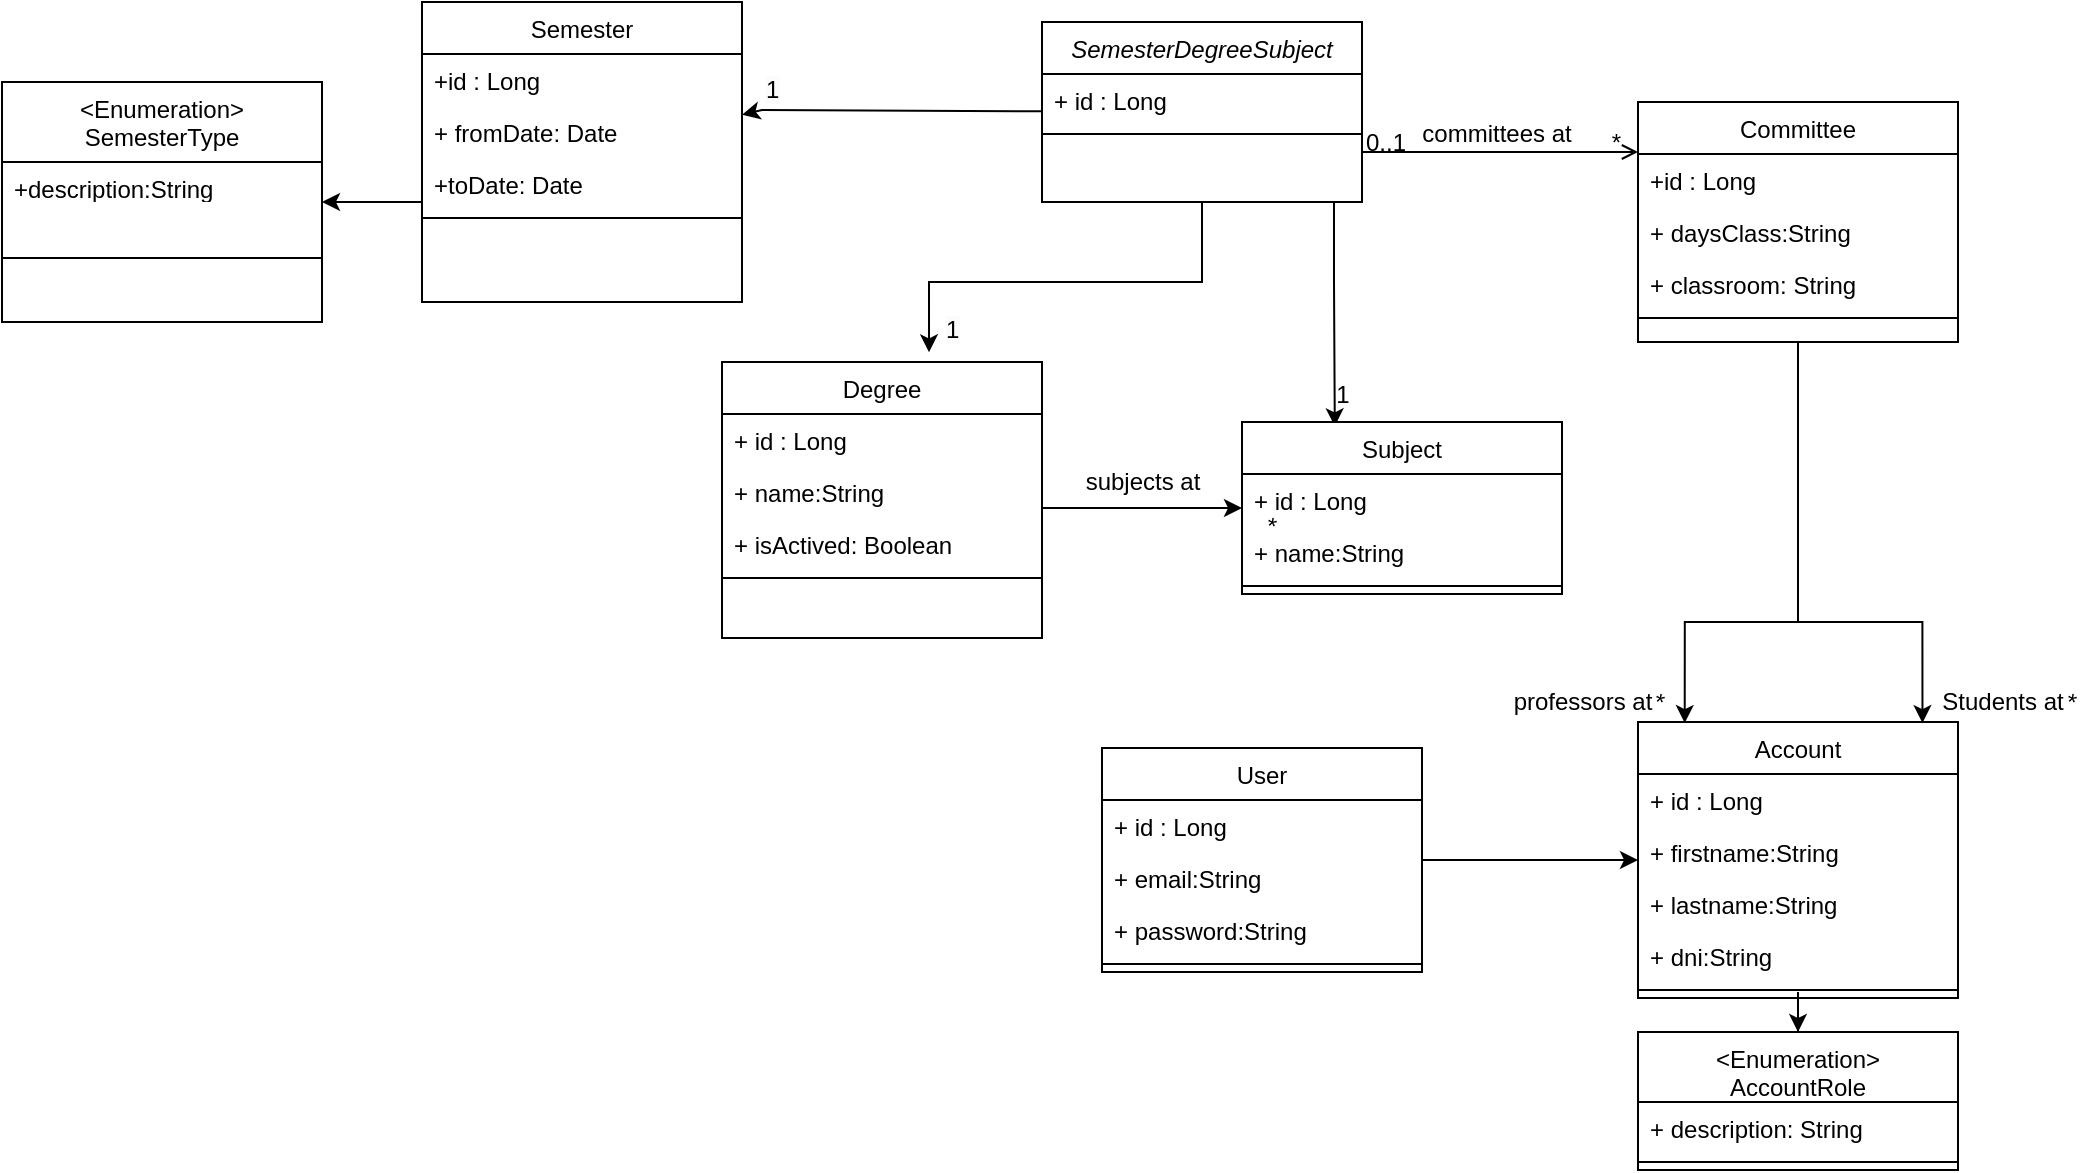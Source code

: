 <mxfile version="21.2.1" type="github">
  <diagram id="C5RBs43oDa-KdzZeNtuy" name="Page-1">
    <mxGraphModel dx="1877" dy="483" grid="1" gridSize="10" guides="1" tooltips="1" connect="1" arrows="1" fold="1" page="1" pageScale="1" pageWidth="827" pageHeight="1169" math="0" shadow="0">
      <root>
        <mxCell id="WIyWlLk6GJQsqaUBKTNV-0" />
        <mxCell id="WIyWlLk6GJQsqaUBKTNV-1" parent="WIyWlLk6GJQsqaUBKTNV-0" />
        <mxCell id="s0QNacJUqPZMaCnWoqt6-19" value="" style="edgeStyle=orthogonalEdgeStyle;rounded=0;orthogonalLoop=1;jettySize=auto;html=1;entryX=0.29;entryY=0.025;entryDx=0;entryDy=0;entryPerimeter=0;" parent="WIyWlLk6GJQsqaUBKTNV-1" source="zkfFHV4jXpPFQw0GAbJ--0" target="s0QNacJUqPZMaCnWoqt6-15" edge="1">
          <mxGeometry relative="1" as="geometry">
            <Array as="points">
              <mxPoint x="356" y="210" />
              <mxPoint x="356" y="210" />
            </Array>
          </mxGeometry>
        </mxCell>
        <mxCell id="s0QNacJUqPZMaCnWoqt6-20" style="edgeStyle=orthogonalEdgeStyle;rounded=0;orthogonalLoop=1;jettySize=auto;html=1;exitX=0.5;exitY=1;exitDx=0;exitDy=0;entryX=0.647;entryY=-0.035;entryDx=0;entryDy=0;entryPerimeter=0;" parent="WIyWlLk6GJQsqaUBKTNV-1" source="zkfFHV4jXpPFQw0GAbJ--0" target="zkfFHV4jXpPFQw0GAbJ--13" edge="1">
          <mxGeometry relative="1" as="geometry" />
        </mxCell>
        <mxCell id="zkfFHV4jXpPFQw0GAbJ--0" value="SemesterDegreeSubject" style="swimlane;fontStyle=2;align=center;verticalAlign=top;childLayout=stackLayout;horizontal=1;startSize=26;horizontalStack=0;resizeParent=1;resizeLast=0;collapsible=1;marginBottom=0;rounded=0;shadow=0;strokeWidth=1;" parent="WIyWlLk6GJQsqaUBKTNV-1" vertex="1">
          <mxGeometry x="210" y="80" width="160" height="90" as="geometry">
            <mxRectangle x="230" y="140" width="160" height="26" as="alternateBounds" />
          </mxGeometry>
        </mxCell>
        <mxCell id="zkfFHV4jXpPFQw0GAbJ--1" value="+ id : Long" style="text;align=left;verticalAlign=top;spacingLeft=4;spacingRight=4;overflow=hidden;rotatable=0;points=[[0,0.5],[1,0.5]];portConstraint=eastwest;" parent="zkfFHV4jXpPFQw0GAbJ--0" vertex="1">
          <mxGeometry y="26" width="160" height="26" as="geometry" />
        </mxCell>
        <mxCell id="zkfFHV4jXpPFQw0GAbJ--4" value="" style="line;html=1;strokeWidth=1;align=left;verticalAlign=middle;spacingTop=-1;spacingLeft=3;spacingRight=3;rotatable=0;labelPosition=right;points=[];portConstraint=eastwest;" parent="zkfFHV4jXpPFQw0GAbJ--0" vertex="1">
          <mxGeometry y="52" width="160" height="8" as="geometry" />
        </mxCell>
        <mxCell id="zkfFHV4jXpPFQw0GAbJ--6" value="Semester" style="swimlane;fontStyle=0;align=center;verticalAlign=top;childLayout=stackLayout;horizontal=1;startSize=26;horizontalStack=0;resizeParent=1;resizeLast=0;collapsible=1;marginBottom=0;rounded=0;shadow=0;strokeWidth=1;" parent="WIyWlLk6GJQsqaUBKTNV-1" vertex="1">
          <mxGeometry x="-100" y="70" width="160" height="150" as="geometry">
            <mxRectangle x="130" y="380" width="160" height="26" as="alternateBounds" />
          </mxGeometry>
        </mxCell>
        <mxCell id="zkfFHV4jXpPFQw0GAbJ--7" value="+id : Long" style="text;align=left;verticalAlign=top;spacingLeft=4;spacingRight=4;overflow=hidden;rotatable=0;points=[[0,0.5],[1,0.5]];portConstraint=eastwest;" parent="zkfFHV4jXpPFQw0GAbJ--6" vertex="1">
          <mxGeometry y="26" width="160" height="26" as="geometry" />
        </mxCell>
        <mxCell id="zkfFHV4jXpPFQw0GAbJ--8" value="+ fromDate: Date" style="text;align=left;verticalAlign=top;spacingLeft=4;spacingRight=4;overflow=hidden;rotatable=0;points=[[0,0.5],[1,0.5]];portConstraint=eastwest;rounded=0;shadow=0;html=0;" parent="zkfFHV4jXpPFQw0GAbJ--6" vertex="1">
          <mxGeometry y="52" width="160" height="26" as="geometry" />
        </mxCell>
        <mxCell id="s0QNacJUqPZMaCnWoqt6-21" value="+toDate: Date" style="text;align=left;verticalAlign=top;spacingLeft=4;spacingRight=4;overflow=hidden;rotatable=0;points=[[0,0.5],[1,0.5]];portConstraint=eastwest;rounded=0;shadow=0;html=0;" parent="zkfFHV4jXpPFQw0GAbJ--6" vertex="1">
          <mxGeometry y="78" width="160" height="26" as="geometry" />
        </mxCell>
        <mxCell id="zkfFHV4jXpPFQw0GAbJ--9" value="" style="line;html=1;strokeWidth=1;align=left;verticalAlign=middle;spacingTop=-1;spacingLeft=3;spacingRight=3;rotatable=0;labelPosition=right;points=[];portConstraint=eastwest;" parent="zkfFHV4jXpPFQw0GAbJ--6" vertex="1">
          <mxGeometry y="104" width="160" height="8" as="geometry" />
        </mxCell>
        <mxCell id="zkfFHV4jXpPFQw0GAbJ--13" value="Degree" style="swimlane;fontStyle=0;align=center;verticalAlign=top;childLayout=stackLayout;horizontal=1;startSize=26;horizontalStack=0;resizeParent=1;resizeLast=0;collapsible=1;marginBottom=0;rounded=0;shadow=0;strokeWidth=1;" parent="WIyWlLk6GJQsqaUBKTNV-1" vertex="1">
          <mxGeometry x="50" y="250" width="160" height="138" as="geometry">
            <mxRectangle x="340" y="380" width="170" height="26" as="alternateBounds" />
          </mxGeometry>
        </mxCell>
        <mxCell id="zkfFHV4jXpPFQw0GAbJ--14" value="+ id : Long" style="text;align=left;verticalAlign=top;spacingLeft=4;spacingRight=4;overflow=hidden;rotatable=0;points=[[0,0.5],[1,0.5]];portConstraint=eastwest;" parent="zkfFHV4jXpPFQw0GAbJ--13" vertex="1">
          <mxGeometry y="26" width="160" height="26" as="geometry" />
        </mxCell>
        <mxCell id="s0QNacJUqPZMaCnWoqt6-23" value="+ name:String" style="text;align=left;verticalAlign=top;spacingLeft=4;spacingRight=4;overflow=hidden;rotatable=0;points=[[0,0.5],[1,0.5]];portConstraint=eastwest;" parent="zkfFHV4jXpPFQw0GAbJ--13" vertex="1">
          <mxGeometry y="52" width="160" height="26" as="geometry" />
        </mxCell>
        <mxCell id="s0QNacJUqPZMaCnWoqt6-22" value="+ isActived: Boolean" style="text;align=left;verticalAlign=top;spacingLeft=4;spacingRight=4;overflow=hidden;rotatable=0;points=[[0,0.5],[1,0.5]];portConstraint=eastwest;" parent="zkfFHV4jXpPFQw0GAbJ--13" vertex="1">
          <mxGeometry y="78" width="160" height="26" as="geometry" />
        </mxCell>
        <mxCell id="zkfFHV4jXpPFQw0GAbJ--15" value="" style="line;html=1;strokeWidth=1;align=left;verticalAlign=middle;spacingTop=-1;spacingLeft=3;spacingRight=3;rotatable=0;labelPosition=right;points=[];portConstraint=eastwest;" parent="zkfFHV4jXpPFQw0GAbJ--13" vertex="1">
          <mxGeometry y="104" width="160" height="8" as="geometry" />
        </mxCell>
        <mxCell id="s0QNacJUqPZMaCnWoqt6-47" style="edgeStyle=orthogonalEdgeStyle;rounded=0;orthogonalLoop=1;jettySize=auto;html=1;entryX=0.146;entryY=0.004;entryDx=0;entryDy=0;entryPerimeter=0;" parent="WIyWlLk6GJQsqaUBKTNV-1" source="zkfFHV4jXpPFQw0GAbJ--17" target="s0QNacJUqPZMaCnWoqt6-35" edge="1">
          <mxGeometry relative="1" as="geometry">
            <mxPoint x="530" y="424" as="targetPoint" />
            <Array as="points">
              <mxPoint x="588" y="380" />
              <mxPoint x="531" y="380" />
            </Array>
          </mxGeometry>
        </mxCell>
        <mxCell id="s0QNacJUqPZMaCnWoqt6-48" style="edgeStyle=orthogonalEdgeStyle;rounded=0;orthogonalLoop=1;jettySize=auto;html=1;entryX=0.889;entryY=0.004;entryDx=0;entryDy=0;entryPerimeter=0;" parent="WIyWlLk6GJQsqaUBKTNV-1" source="zkfFHV4jXpPFQw0GAbJ--17" target="s0QNacJUqPZMaCnWoqt6-35" edge="1">
          <mxGeometry relative="1" as="geometry">
            <Array as="points">
              <mxPoint x="588" y="380" />
              <mxPoint x="650" y="380" />
            </Array>
          </mxGeometry>
        </mxCell>
        <mxCell id="zkfFHV4jXpPFQw0GAbJ--17" value="Committee" style="swimlane;fontStyle=0;align=center;verticalAlign=top;childLayout=stackLayout;horizontal=1;startSize=26;horizontalStack=0;resizeParent=1;resizeLast=0;collapsible=1;marginBottom=0;rounded=0;shadow=0;strokeWidth=1;" parent="WIyWlLk6GJQsqaUBKTNV-1" vertex="1">
          <mxGeometry x="508" y="120" width="160" height="120" as="geometry">
            <mxRectangle x="550" y="140" width="160" height="26" as="alternateBounds" />
          </mxGeometry>
        </mxCell>
        <mxCell id="zkfFHV4jXpPFQw0GAbJ--18" value="+id : Long" style="text;align=left;verticalAlign=top;spacingLeft=4;spacingRight=4;overflow=hidden;rotatable=0;points=[[0,0.5],[1,0.5]];portConstraint=eastwest;" parent="zkfFHV4jXpPFQw0GAbJ--17" vertex="1">
          <mxGeometry y="26" width="160" height="26" as="geometry" />
        </mxCell>
        <mxCell id="zkfFHV4jXpPFQw0GAbJ--19" value="+ daysClass:String&#xa;&#xa;&#xa;&#xa;&#xa;&#xa;" style="text;align=left;verticalAlign=top;spacingLeft=4;spacingRight=4;overflow=hidden;rotatable=0;points=[[0,0.5],[1,0.5]];portConstraint=eastwest;rounded=0;shadow=0;html=0;" parent="zkfFHV4jXpPFQw0GAbJ--17" vertex="1">
          <mxGeometry y="52" width="160" height="26" as="geometry" />
        </mxCell>
        <mxCell id="zkfFHV4jXpPFQw0GAbJ--20" value="+ classroom: String&#xa;&#xa;&#xa;&#xa;&#xa;&#xa;" style="text;align=left;verticalAlign=top;spacingLeft=4;spacingRight=4;overflow=hidden;rotatable=0;points=[[0,0.5],[1,0.5]];portConstraint=eastwest;rounded=0;shadow=0;html=0;" parent="zkfFHV4jXpPFQw0GAbJ--17" vertex="1">
          <mxGeometry y="78" width="160" height="26" as="geometry" />
        </mxCell>
        <mxCell id="zkfFHV4jXpPFQw0GAbJ--23" value="" style="line;html=1;strokeWidth=1;align=left;verticalAlign=middle;spacingTop=-1;spacingLeft=3;spacingRight=3;rotatable=0;labelPosition=right;points=[];portConstraint=eastwest;" parent="zkfFHV4jXpPFQw0GAbJ--17" vertex="1">
          <mxGeometry y="104" width="160" height="8" as="geometry" />
        </mxCell>
        <mxCell id="zkfFHV4jXpPFQw0GAbJ--26" value="" style="endArrow=open;shadow=0;strokeWidth=1;rounded=0;endFill=1;edgeStyle=elbowEdgeStyle;elbow=vertical;" parent="WIyWlLk6GJQsqaUBKTNV-1" source="zkfFHV4jXpPFQw0GAbJ--0" target="zkfFHV4jXpPFQw0GAbJ--17" edge="1">
          <mxGeometry x="0.5" y="41" relative="1" as="geometry">
            <mxPoint x="380" y="192" as="sourcePoint" />
            <mxPoint x="540" y="192" as="targetPoint" />
            <mxPoint x="-40" y="32" as="offset" />
          </mxGeometry>
        </mxCell>
        <mxCell id="zkfFHV4jXpPFQw0GAbJ--27" value="0..1" style="resizable=0;align=left;verticalAlign=bottom;labelBackgroundColor=none;fontSize=12;" parent="zkfFHV4jXpPFQw0GAbJ--26" connectable="0" vertex="1">
          <mxGeometry x="-1" relative="1" as="geometry">
            <mxPoint y="4" as="offset" />
          </mxGeometry>
        </mxCell>
        <mxCell id="zkfFHV4jXpPFQw0GAbJ--28" value="*" style="resizable=0;align=right;verticalAlign=bottom;labelBackgroundColor=none;fontSize=12;" parent="zkfFHV4jXpPFQw0GAbJ--26" connectable="0" vertex="1">
          <mxGeometry x="1" relative="1" as="geometry">
            <mxPoint x="-7" y="4" as="offset" />
          </mxGeometry>
        </mxCell>
        <mxCell id="zkfFHV4jXpPFQw0GAbJ--29" value="committees at" style="text;html=1;resizable=0;points=[];;align=center;verticalAlign=middle;labelBackgroundColor=none;rounded=0;shadow=0;strokeWidth=1;fontSize=12;" parent="zkfFHV4jXpPFQw0GAbJ--26" vertex="1" connectable="0">
          <mxGeometry x="0.5" y="49" relative="1" as="geometry">
            <mxPoint x="-37" y="40" as="offset" />
          </mxGeometry>
        </mxCell>
        <mxCell id="s0QNacJUqPZMaCnWoqt6-8" value="" style="endArrow=classic;html=1;rounded=0;" parent="WIyWlLk6GJQsqaUBKTNV-1" source="zkfFHV4jXpPFQw0GAbJ--0" target="zkfFHV4jXpPFQw0GAbJ--6" edge="1">
          <mxGeometry width="50" height="50" relative="1" as="geometry">
            <mxPoint x="220" y="124.002" as="sourcePoint" />
            <mxPoint x="30" y="360" as="targetPoint" />
            <Array as="points">
              <mxPoint x="70" y="124" />
            </Array>
          </mxGeometry>
        </mxCell>
        <mxCell id="s0QNacJUqPZMaCnWoqt6-10" value="&lt;Enumeration&gt;&#xa;SemesterType" style="swimlane;fontStyle=0;align=center;verticalAlign=top;childLayout=stackLayout;horizontal=1;startSize=40;horizontalStack=0;resizeParent=1;resizeLast=0;collapsible=1;marginBottom=0;rounded=0;shadow=0;strokeWidth=1;" parent="WIyWlLk6GJQsqaUBKTNV-1" vertex="1">
          <mxGeometry x="-310" y="110" width="160" height="120" as="geometry">
            <mxRectangle x="340" y="380" width="170" height="26" as="alternateBounds" />
          </mxGeometry>
        </mxCell>
        <mxCell id="s0QNacJUqPZMaCnWoqt6-11" value="+description:String" style="text;align=left;verticalAlign=top;spacingLeft=4;spacingRight=4;overflow=hidden;rotatable=0;points=[[0,0.5],[1,0.5]];portConstraint=eastwest;" parent="s0QNacJUqPZMaCnWoqt6-10" vertex="1">
          <mxGeometry y="40" width="160" height="16" as="geometry" />
        </mxCell>
        <mxCell id="s0QNacJUqPZMaCnWoqt6-12" value="" style="line;html=1;strokeWidth=1;align=left;verticalAlign=middle;spacingTop=-1;spacingLeft=3;spacingRight=3;rotatable=0;labelPosition=right;points=[];portConstraint=eastwest;" parent="s0QNacJUqPZMaCnWoqt6-10" vertex="1">
          <mxGeometry y="56" width="160" height="64" as="geometry" />
        </mxCell>
        <mxCell id="s0QNacJUqPZMaCnWoqt6-15" value="Subject" style="swimlane;fontStyle=0;align=center;verticalAlign=top;childLayout=stackLayout;horizontal=1;startSize=26;horizontalStack=0;resizeParent=1;resizeLast=0;collapsible=1;marginBottom=0;rounded=0;shadow=0;strokeWidth=1;" parent="WIyWlLk6GJQsqaUBKTNV-1" vertex="1">
          <mxGeometry x="310" y="280" width="160" height="86" as="geometry">
            <mxRectangle x="340" y="380" width="170" height="26" as="alternateBounds" />
          </mxGeometry>
        </mxCell>
        <mxCell id="s0QNacJUqPZMaCnWoqt6-24" value="+ id : Long" style="text;align=left;verticalAlign=top;spacingLeft=4;spacingRight=4;overflow=hidden;rotatable=0;points=[[0,0.5],[1,0.5]];portConstraint=eastwest;" parent="s0QNacJUqPZMaCnWoqt6-15" vertex="1">
          <mxGeometry y="26" width="160" height="26" as="geometry" />
        </mxCell>
        <mxCell id="s0QNacJUqPZMaCnWoqt6-16" value="+ name:String" style="text;align=left;verticalAlign=top;spacingLeft=4;spacingRight=4;overflow=hidden;rotatable=0;points=[[0,0.5],[1,0.5]];portConstraint=eastwest;" parent="s0QNacJUqPZMaCnWoqt6-15" vertex="1">
          <mxGeometry y="52" width="160" height="26" as="geometry" />
        </mxCell>
        <mxCell id="s0QNacJUqPZMaCnWoqt6-17" value="" style="line;html=1;strokeWidth=1;align=left;verticalAlign=middle;spacingTop=-1;spacingLeft=3;spacingRight=3;rotatable=0;labelPosition=right;points=[];portConstraint=eastwest;" parent="s0QNacJUqPZMaCnWoqt6-15" vertex="1">
          <mxGeometry y="78" width="160" height="8" as="geometry" />
        </mxCell>
        <mxCell id="s0QNacJUqPZMaCnWoqt6-14" style="edgeStyle=orthogonalEdgeStyle;rounded=0;orthogonalLoop=1;jettySize=auto;html=1;exitX=0;exitY=0.5;exitDx=0;exitDy=0;" parent="WIyWlLk6GJQsqaUBKTNV-1" target="s0QNacJUqPZMaCnWoqt6-10" edge="1">
          <mxGeometry relative="1" as="geometry">
            <mxPoint x="-180" y="207.276" as="targetPoint" />
            <mxPoint x="-100" y="169.0" as="sourcePoint" />
            <Array as="points">
              <mxPoint x="-150" y="170" />
            </Array>
          </mxGeometry>
        </mxCell>
        <mxCell id="s0QNacJUqPZMaCnWoqt6-26" value="subjects at" style="text;html=1;resizable=0;points=[];;align=center;verticalAlign=middle;labelBackgroundColor=none;rounded=0;shadow=0;strokeWidth=1;fontSize=12;" parent="WIyWlLk6GJQsqaUBKTNV-1" vertex="1" connectable="0">
          <mxGeometry x="259.998" y="310.003" as="geometry" />
        </mxCell>
        <mxCell id="s0QNacJUqPZMaCnWoqt6-27" value="*" style="resizable=0;align=right;verticalAlign=bottom;labelBackgroundColor=none;fontSize=12;rotation=-135;" parent="WIyWlLk6GJQsqaUBKTNV-1" connectable="0" vertex="1">
          <mxGeometry x="310.001" y="290.003" as="geometry">
            <mxPoint x="-380.423" y="213.546" as="offset" />
          </mxGeometry>
        </mxCell>
        <mxCell id="s0QNacJUqPZMaCnWoqt6-30" style="edgeStyle=orthogonalEdgeStyle;rounded=0;orthogonalLoop=1;jettySize=auto;html=1;" parent="WIyWlLk6GJQsqaUBKTNV-1" source="s0QNacJUqPZMaCnWoqt6-23" target="s0QNacJUqPZMaCnWoqt6-15" edge="1">
          <mxGeometry relative="1" as="geometry">
            <Array as="points">
              <mxPoint x="240" y="323" />
              <mxPoint x="240" y="323" />
            </Array>
          </mxGeometry>
        </mxCell>
        <mxCell id="s0QNacJUqPZMaCnWoqt6-31" value="1" style="resizable=0;align=right;verticalAlign=bottom;labelBackgroundColor=none;fontSize=12;" parent="WIyWlLk6GJQsqaUBKTNV-1" connectable="0" vertex="1">
          <mxGeometry x="511.261" y="158.783" as="geometry">
            <mxPoint x="-146" y="116" as="offset" />
          </mxGeometry>
        </mxCell>
        <mxCell id="s0QNacJUqPZMaCnWoqt6-32" value="&lt;span style=&quot;color: rgb(0, 0, 0); font-family: Helvetica; font-size: 12px; font-style: normal; font-variant-ligatures: normal; font-variant-caps: normal; font-weight: 400; letter-spacing: normal; orphans: 2; text-align: right; text-indent: 0px; text-transform: none; widows: 2; word-spacing: 0px; -webkit-text-stroke-width: 0px; background-color: rgb(251, 251, 251); text-decoration-thickness: initial; text-decoration-style: initial; text-decoration-color: initial; float: none; display: inline !important;&quot;&gt;1&lt;/span&gt;" style="text;whiteSpace=wrap;html=1;" parent="WIyWlLk6GJQsqaUBKTNV-1" vertex="1">
          <mxGeometry x="160" y="220" width="10" height="20" as="geometry" />
        </mxCell>
        <mxCell id="s0QNacJUqPZMaCnWoqt6-34" value="&lt;span style=&quot;color: rgb(0, 0, 0); font-family: Helvetica; font-size: 12px; font-style: normal; font-variant-ligatures: normal; font-variant-caps: normal; font-weight: 400; letter-spacing: normal; orphans: 2; text-align: right; text-indent: 0px; text-transform: none; widows: 2; word-spacing: 0px; -webkit-text-stroke-width: 0px; background-color: rgb(251, 251, 251); text-decoration-thickness: initial; text-decoration-style: initial; text-decoration-color: initial; float: none; display: inline !important;&quot;&gt;1&lt;/span&gt;" style="text;whiteSpace=wrap;html=1;" parent="WIyWlLk6GJQsqaUBKTNV-1" vertex="1">
          <mxGeometry x="70" y="100" width="10" height="20" as="geometry" />
        </mxCell>
        <mxCell id="s0QNacJUqPZMaCnWoqt6-50" style="edgeStyle=orthogonalEdgeStyle;rounded=0;orthogonalLoop=1;jettySize=auto;html=1;" parent="WIyWlLk6GJQsqaUBKTNV-1" source="s0QNacJUqPZMaCnWoqt6-35" target="s0QNacJUqPZMaCnWoqt6-43" edge="1">
          <mxGeometry relative="1" as="geometry" />
        </mxCell>
        <mxCell id="s0QNacJUqPZMaCnWoqt6-35" value="Account" style="swimlane;fontStyle=0;align=center;verticalAlign=top;childLayout=stackLayout;horizontal=1;startSize=26;horizontalStack=0;resizeParent=1;resizeLast=0;collapsible=1;marginBottom=0;rounded=0;shadow=0;strokeWidth=1;" parent="WIyWlLk6GJQsqaUBKTNV-1" vertex="1">
          <mxGeometry x="508" y="430" width="160" height="138" as="geometry">
            <mxRectangle x="340" y="380" width="170" height="26" as="alternateBounds" />
          </mxGeometry>
        </mxCell>
        <mxCell id="s0QNacJUqPZMaCnWoqt6-36" value="+ id : Long" style="text;align=left;verticalAlign=top;spacingLeft=4;spacingRight=4;overflow=hidden;rotatable=0;points=[[0,0.5],[1,0.5]];portConstraint=eastwest;" parent="s0QNacJUqPZMaCnWoqt6-35" vertex="1">
          <mxGeometry y="26" width="160" height="26" as="geometry" />
        </mxCell>
        <mxCell id="s0QNacJUqPZMaCnWoqt6-37" value="+ firstname:String" style="text;align=left;verticalAlign=top;spacingLeft=4;spacingRight=4;overflow=hidden;rotatable=0;points=[[0,0.5],[1,0.5]];portConstraint=eastwest;" parent="s0QNacJUqPZMaCnWoqt6-35" vertex="1">
          <mxGeometry y="52" width="160" height="26" as="geometry" />
        </mxCell>
        <mxCell id="s0QNacJUqPZMaCnWoqt6-57" value="+ lastname:String" style="text;align=left;verticalAlign=top;spacingLeft=4;spacingRight=4;overflow=hidden;rotatable=0;points=[[0,0.5],[1,0.5]];portConstraint=eastwest;" parent="s0QNacJUqPZMaCnWoqt6-35" vertex="1">
          <mxGeometry y="78" width="160" height="26" as="geometry" />
        </mxCell>
        <mxCell id="s0QNacJUqPZMaCnWoqt6-56" value="+ dni:String" style="text;align=left;verticalAlign=top;spacingLeft=4;spacingRight=4;overflow=hidden;rotatable=0;points=[[0,0.5],[1,0.5]];portConstraint=eastwest;" parent="s0QNacJUqPZMaCnWoqt6-35" vertex="1">
          <mxGeometry y="104" width="160" height="26" as="geometry" />
        </mxCell>
        <mxCell id="s0QNacJUqPZMaCnWoqt6-38" value="" style="line;html=1;strokeWidth=1;align=left;verticalAlign=middle;spacingTop=-1;spacingLeft=3;spacingRight=3;rotatable=0;labelPosition=right;points=[];portConstraint=eastwest;" parent="s0QNacJUqPZMaCnWoqt6-35" vertex="1">
          <mxGeometry y="130" width="160" height="8" as="geometry" />
        </mxCell>
        <mxCell id="17b3fP1fPbl2nh-havlw-0" style="edgeStyle=orthogonalEdgeStyle;rounded=0;orthogonalLoop=1;jettySize=auto;html=1;" edge="1" parent="WIyWlLk6GJQsqaUBKTNV-1" source="s0QNacJUqPZMaCnWoqt6-39" target="s0QNacJUqPZMaCnWoqt6-35">
          <mxGeometry relative="1" as="geometry">
            <mxPoint x="500" y="476" as="targetPoint" />
          </mxGeometry>
        </mxCell>
        <mxCell id="s0QNacJUqPZMaCnWoqt6-39" value="User" style="swimlane;fontStyle=0;align=center;verticalAlign=top;childLayout=stackLayout;horizontal=1;startSize=26;horizontalStack=0;resizeParent=1;resizeLast=0;collapsible=1;marginBottom=0;rounded=0;shadow=0;strokeWidth=1;" parent="WIyWlLk6GJQsqaUBKTNV-1" vertex="1">
          <mxGeometry x="240" y="443" width="160" height="112" as="geometry">
            <mxRectangle x="340" y="380" width="170" height="26" as="alternateBounds" />
          </mxGeometry>
        </mxCell>
        <mxCell id="s0QNacJUqPZMaCnWoqt6-40" value="+ id : Long" style="text;align=left;verticalAlign=top;spacingLeft=4;spacingRight=4;overflow=hidden;rotatable=0;points=[[0,0.5],[1,0.5]];portConstraint=eastwest;" parent="s0QNacJUqPZMaCnWoqt6-39" vertex="1">
          <mxGeometry y="26" width="160" height="26" as="geometry" />
        </mxCell>
        <mxCell id="s0QNacJUqPZMaCnWoqt6-58" value="+ email:String" style="text;align=left;verticalAlign=top;spacingLeft=4;spacingRight=4;overflow=hidden;rotatable=0;points=[[0,0.5],[1,0.5]];portConstraint=eastwest;" parent="s0QNacJUqPZMaCnWoqt6-39" vertex="1">
          <mxGeometry y="52" width="160" height="26" as="geometry" />
        </mxCell>
        <mxCell id="s0QNacJUqPZMaCnWoqt6-41" value="+ password:String" style="text;align=left;verticalAlign=top;spacingLeft=4;spacingRight=4;overflow=hidden;rotatable=0;points=[[0,0.5],[1,0.5]];portConstraint=eastwest;" parent="s0QNacJUqPZMaCnWoqt6-39" vertex="1">
          <mxGeometry y="78" width="160" height="26" as="geometry" />
        </mxCell>
        <mxCell id="s0QNacJUqPZMaCnWoqt6-42" value="" style="line;html=1;strokeWidth=1;align=left;verticalAlign=middle;spacingTop=-1;spacingLeft=3;spacingRight=3;rotatable=0;labelPosition=right;points=[];portConstraint=eastwest;" parent="s0QNacJUqPZMaCnWoqt6-39" vertex="1">
          <mxGeometry y="104" width="160" height="8" as="geometry" />
        </mxCell>
        <mxCell id="s0QNacJUqPZMaCnWoqt6-43" value="&lt;Enumeration&gt;&#xa;AccountRole" style="swimlane;fontStyle=0;align=center;verticalAlign=top;childLayout=stackLayout;horizontal=1;startSize=35;horizontalStack=0;resizeParent=1;resizeLast=0;collapsible=1;marginBottom=0;rounded=0;shadow=0;strokeWidth=1;" parent="WIyWlLk6GJQsqaUBKTNV-1" vertex="1">
          <mxGeometry x="508" y="585" width="160" height="69" as="geometry">
            <mxRectangle x="340" y="380" width="170" height="26" as="alternateBounds" />
          </mxGeometry>
        </mxCell>
        <mxCell id="s0QNacJUqPZMaCnWoqt6-44" value="+ description: String&#xa;&#xa;&#xa;&#xa;&#xa;&#xa;" style="text;align=left;verticalAlign=top;spacingLeft=4;spacingRight=4;overflow=hidden;rotatable=0;points=[[0,0.5],[1,0.5]];portConstraint=eastwest;" parent="s0QNacJUqPZMaCnWoqt6-43" vertex="1">
          <mxGeometry y="35" width="160" height="26" as="geometry" />
        </mxCell>
        <mxCell id="s0QNacJUqPZMaCnWoqt6-46" value="" style="line;html=1;strokeWidth=1;align=left;verticalAlign=middle;spacingTop=-1;spacingLeft=3;spacingRight=3;rotatable=0;labelPosition=right;points=[];portConstraint=eastwest;" parent="s0QNacJUqPZMaCnWoqt6-43" vertex="1">
          <mxGeometry y="61" width="160" height="8" as="geometry" />
        </mxCell>
        <mxCell id="s0QNacJUqPZMaCnWoqt6-51" value="professors at" style="text;html=1;resizable=0;points=[];;align=center;verticalAlign=middle;labelBackgroundColor=none;rounded=0;shadow=0;strokeWidth=1;fontSize=12;" parent="WIyWlLk6GJQsqaUBKTNV-1" vertex="1" connectable="0">
          <mxGeometry x="479.998" y="420.003" as="geometry" />
        </mxCell>
        <mxCell id="s0QNacJUqPZMaCnWoqt6-52" value="Students at" style="text;html=1;resizable=0;points=[];;align=center;verticalAlign=middle;labelBackgroundColor=none;rounded=0;shadow=0;strokeWidth=1;fontSize=12;" parent="WIyWlLk6GJQsqaUBKTNV-1" vertex="1" connectable="0">
          <mxGeometry x="689.998" y="420.003" as="geometry" />
        </mxCell>
        <mxCell id="s0QNacJUqPZMaCnWoqt6-53" value="*" style="resizable=0;align=right;verticalAlign=bottom;labelBackgroundColor=none;fontSize=12;rotation=-135;" parent="WIyWlLk6GJQsqaUBKTNV-1" connectable="0" vertex="1">
          <mxGeometry x="320.001" y="310.003" as="geometry">
            <mxPoint x="-213.546" y="74.953" as="offset" />
          </mxGeometry>
        </mxCell>
        <mxCell id="s0QNacJUqPZMaCnWoqt6-54" value="*" style="resizable=0;align=right;verticalAlign=bottom;labelBackgroundColor=none;fontSize=12;rotation=-135;" parent="WIyWlLk6GJQsqaUBKTNV-1" connectable="0" vertex="1">
          <mxGeometry x="330.001" y="320.003" as="geometry" />
        </mxCell>
      </root>
    </mxGraphModel>
  </diagram>
</mxfile>
